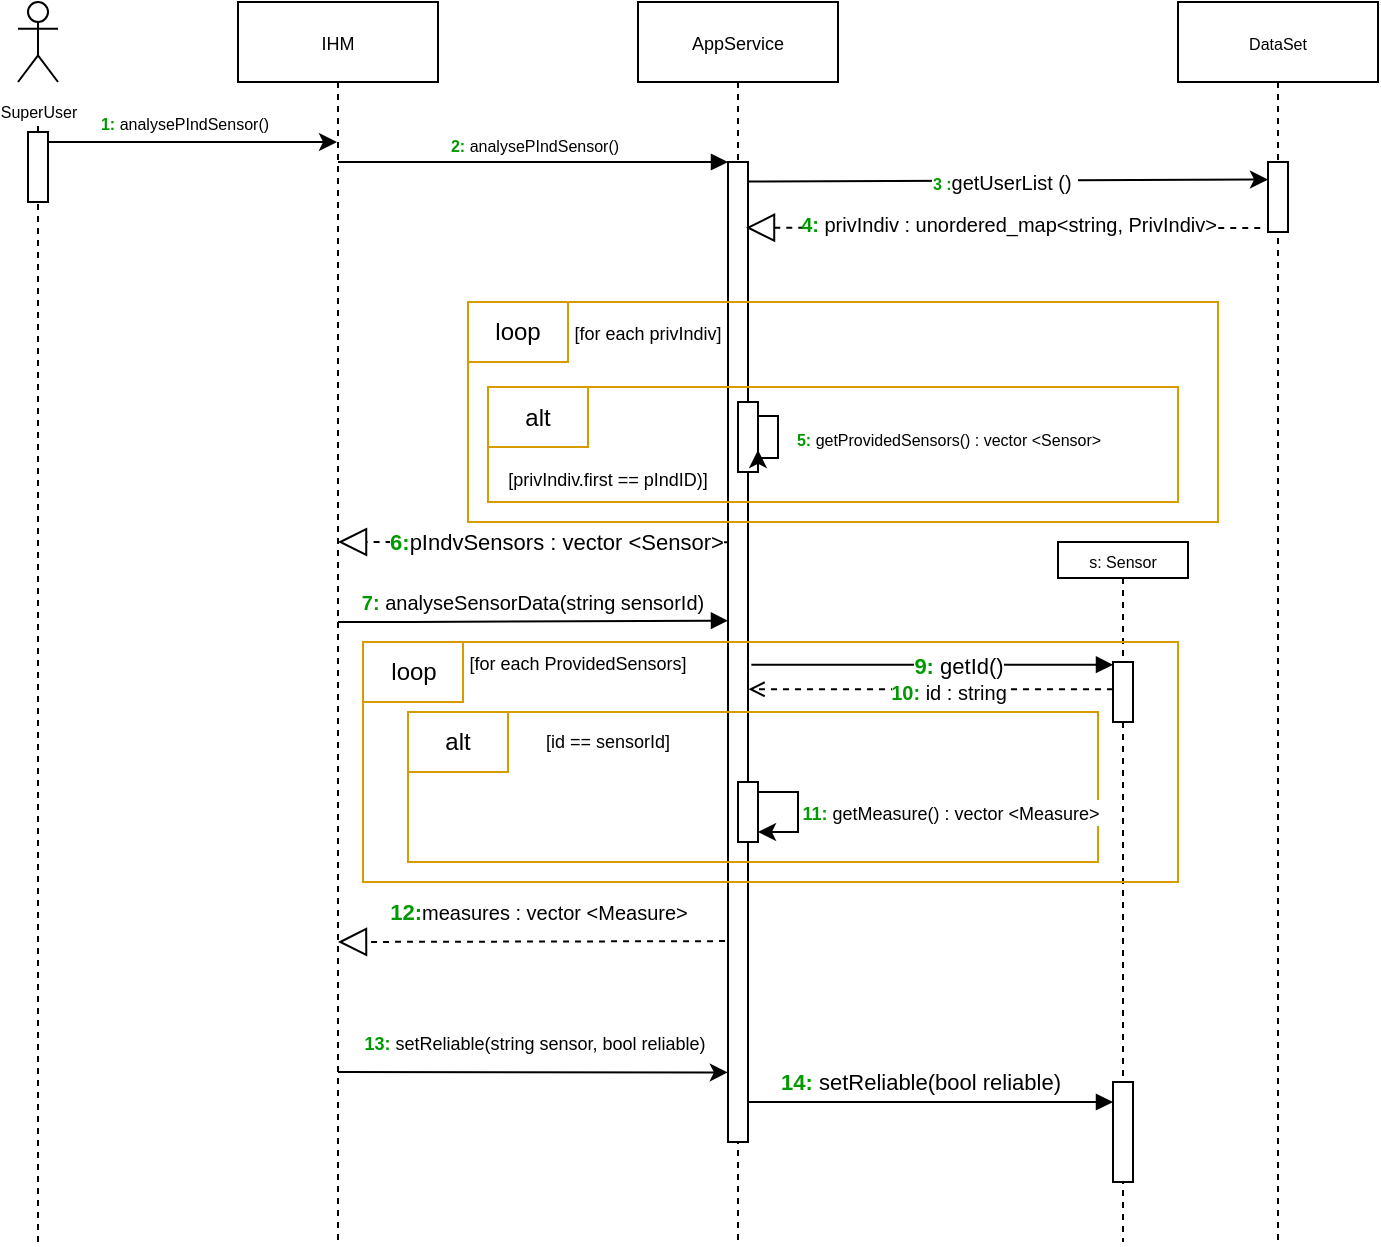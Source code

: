 <mxfile version="21.3.6" type="github">
  <diagram name="Page-1" id="U1p5k2ou6aDQazZYMd7k">
    <mxGraphModel dx="1295" dy="728" grid="1" gridSize="10" guides="1" tooltips="1" connect="1" arrows="1" fold="1" page="1" pageScale="1" pageWidth="1169" pageHeight="827" math="0" shadow="0">
      <root>
        <mxCell id="0" />
        <mxCell id="1" parent="0" />
        <mxCell id="GppKYo8j6UHfjYzBci3K-132" value="&lt;font style=&quot;font-size: 9px;&quot;&gt;AppService&lt;/font&gt;" style="shape=umlLifeline;perimeter=lifelinePerimeter;whiteSpace=wrap;html=1;container=0;dropTarget=0;collapsible=0;recursiveResize=0;outlineConnect=0;portConstraint=eastwest;newEdgeStyle={&quot;edgeStyle&quot;:&quot;elbowEdgeStyle&quot;,&quot;elbow&quot;:&quot;vertical&quot;,&quot;curved&quot;:0,&quot;rounded&quot;:0};" parent="1" vertex="1">
          <mxGeometry x="390" y="60" width="100" height="620" as="geometry" />
        </mxCell>
        <mxCell id="GppKYo8j6UHfjYzBci3K-133" value="&lt;font style=&quot;font-size: 8px;&quot;&gt;&lt;b&gt;&lt;font color=&quot;#009900&quot;&gt;2:&lt;/font&gt; &lt;/b&gt;analysePIndSensor()&lt;/font&gt;" style="html=1;verticalAlign=bottom;endArrow=block;edgeStyle=elbowEdgeStyle;elbow=vertical;curved=0;rounded=0;" parent="1" source="t2bb7w7B9sQ-DITIagqw-6" edge="1">
          <mxGeometry x="0.001" relative="1" as="geometry">
            <mxPoint x="260" y="140" as="sourcePoint" />
            <Array as="points">
              <mxPoint x="350" y="140" />
            </Array>
            <mxPoint x="435" y="140" as="targetPoint" />
            <mxPoint as="offset" />
          </mxGeometry>
        </mxCell>
        <mxCell id="GppKYo8j6UHfjYzBci3K-134" value="&lt;font style=&quot;font-size: 8px;&quot;&gt;DataSet&lt;br&gt;&lt;/font&gt;" style="shape=umlLifeline;perimeter=lifelinePerimeter;whiteSpace=wrap;html=1;container=0;dropTarget=0;collapsible=0;recursiveResize=0;outlineConnect=0;portConstraint=eastwest;newEdgeStyle={&quot;edgeStyle&quot;:&quot;elbowEdgeStyle&quot;,&quot;elbow&quot;:&quot;vertical&quot;,&quot;curved&quot;:0,&quot;rounded&quot;:0};" parent="1" vertex="1">
          <mxGeometry x="660" y="60" width="100" height="620" as="geometry" />
        </mxCell>
        <mxCell id="GppKYo8j6UHfjYzBci3K-178" value="" style="rounded=0;whiteSpace=wrap;html=1;" parent="1" vertex="1">
          <mxGeometry x="435" y="140" width="10" height="490" as="geometry" />
        </mxCell>
        <mxCell id="t2bb7w7B9sQ-DITIagqw-1" value="&lt;font style=&quot;font-size: 8px;&quot;&gt;SuperUser&lt;/font&gt;" style="shape=umlActor;verticalLabelPosition=bottom;verticalAlign=top;html=1;outlineConnect=0;" parent="1" vertex="1">
          <mxGeometry x="80" y="60" width="20" height="40" as="geometry" />
        </mxCell>
        <mxCell id="t2bb7w7B9sQ-DITIagqw-2" value="" style="endArrow=none;dashed=1;html=1;rounded=0;" parent="1" source="t2bb7w7B9sQ-DITIagqw-4" edge="1">
          <mxGeometry width="50" height="50" relative="1" as="geometry">
            <mxPoint x="90" y="390" as="sourcePoint" />
            <mxPoint x="90" y="120" as="targetPoint" />
          </mxGeometry>
        </mxCell>
        <mxCell id="t2bb7w7B9sQ-DITIagqw-3" value="" style="endArrow=none;dashed=1;html=1;rounded=0;" parent="1" target="t2bb7w7B9sQ-DITIagqw-4" edge="1">
          <mxGeometry width="50" height="50" relative="1" as="geometry">
            <mxPoint x="90" y="680" as="sourcePoint" />
            <mxPoint x="89.6" y="137" as="targetPoint" />
          </mxGeometry>
        </mxCell>
        <mxCell id="t2bb7w7B9sQ-DITIagqw-4" value="" style="rounded=0;whiteSpace=wrap;html=1;" parent="1" vertex="1">
          <mxGeometry x="85" y="125" width="10" height="35" as="geometry" />
        </mxCell>
        <mxCell id="t2bb7w7B9sQ-DITIagqw-6" value="&lt;font style=&quot;font-size: 9px;&quot;&gt;IHM&lt;/font&gt;" style="shape=umlLifeline;perimeter=lifelinePerimeter;whiteSpace=wrap;html=1;container=0;dropTarget=0;collapsible=0;recursiveResize=0;outlineConnect=0;portConstraint=eastwest;newEdgeStyle={&quot;edgeStyle&quot;:&quot;elbowEdgeStyle&quot;,&quot;elbow&quot;:&quot;vertical&quot;,&quot;curved&quot;:0,&quot;rounded&quot;:0};" parent="1" vertex="1">
          <mxGeometry x="190" y="60" width="100" height="620" as="geometry" />
        </mxCell>
        <mxCell id="t2bb7w7B9sQ-DITIagqw-11" value="" style="endArrow=classic;html=1;rounded=0;" parent="1" target="t2bb7w7B9sQ-DITIagqw-6" edge="1">
          <mxGeometry width="50" height="50" relative="1" as="geometry">
            <mxPoint x="95" y="130" as="sourcePoint" />
            <mxPoint x="145" y="80" as="targetPoint" />
          </mxGeometry>
        </mxCell>
        <mxCell id="t2bb7w7B9sQ-DITIagqw-13" value="&lt;font style=&quot;font-size: 8px;&quot;&gt;&lt;b style=&quot;border-color: var(--border-color);&quot;&gt;&lt;font style=&quot;border-color: var(--border-color);&quot; color=&quot;#009900&quot;&gt;1:&amp;nbsp;&lt;/font&gt;&lt;/b&gt;analysePIndSensor()&lt;/font&gt;" style="edgeLabel;html=1;align=center;verticalAlign=middle;resizable=0;points=[];" parent="t2bb7w7B9sQ-DITIagqw-11" vertex="1" connectable="0">
          <mxGeometry x="-0.225" y="2" relative="1" as="geometry">
            <mxPoint x="12" y="-8" as="offset" />
          </mxGeometry>
        </mxCell>
        <mxCell id="htGnmACfLVr-9joNBe-F-8" value="" style="whiteSpace=wrap;html=1;" parent="1" vertex="1">
          <mxGeometry x="440" y="260" width="10" height="35" as="geometry" />
        </mxCell>
        <mxCell id="htGnmACfLVr-9joNBe-F-9" value="&lt;font style=&quot;font-size: 8px;&quot;&gt;&lt;b style=&quot;border-color: var(--border-color);&quot;&gt;&lt;font style=&quot;border-color: var(--border-color);&quot; color=&quot;#009900&quot;&gt;5:&lt;/font&gt;&amp;nbsp;&lt;/b&gt;getProvidedSensors() : vector &amp;lt;Sensor&amp;gt;&lt;/font&gt;" style="text;html=1;align=center;verticalAlign=middle;resizable=0;points=[];autosize=1;strokeColor=none;fillColor=none;" parent="1" vertex="1">
          <mxGeometry x="455" y="262.5" width="180" height="30" as="geometry" />
        </mxCell>
        <mxCell id="htGnmACfLVr-9joNBe-F-10" style="edgeStyle=orthogonalEdgeStyle;rounded=0;orthogonalLoop=1;jettySize=auto;html=1;exitX=1;exitY=0.25;exitDx=0;exitDy=0;" parent="1" edge="1">
          <mxGeometry relative="1" as="geometry">
            <mxPoint x="450" y="266.99" as="sourcePoint" />
            <mxPoint x="450" y="283.99" as="targetPoint" />
            <Array as="points">
              <mxPoint x="450" y="267.99" />
              <mxPoint x="460" y="267.99" />
              <mxPoint x="460" y="287.99" />
              <mxPoint x="450" y="287.99" />
            </Array>
          </mxGeometry>
        </mxCell>
        <mxCell id="htGnmACfLVr-9joNBe-F-13" value="" style="endArrow=block;html=1;rounded=0;endFill=1;exitX=1.167;exitY=0.513;exitDx=0;exitDy=0;exitPerimeter=0;" parent="1" source="GppKYo8j6UHfjYzBci3K-178" target="htGnmACfLVr-9joNBe-F-15" edge="1">
          <mxGeometry width="50" height="50" relative="1" as="geometry">
            <mxPoint x="450" y="390" as="sourcePoint" />
            <mxPoint x="610" y="439" as="targetPoint" />
            <Array as="points" />
          </mxGeometry>
        </mxCell>
        <mxCell id="htGnmACfLVr-9joNBe-F-14" value="&lt;b style=&quot;border-color: var(--border-color); caret-color: rgb(0, 153, 0); color: rgb(0, 153, 0);&quot;&gt;9:&amp;nbsp;&lt;/b&gt;getId()" style="edgeLabel;html=1;align=center;verticalAlign=middle;resizable=0;points=[];" parent="htGnmACfLVr-9joNBe-F-13" vertex="1" connectable="0">
          <mxGeometry x="-0.412" y="2" relative="1" as="geometry">
            <mxPoint x="50" y="2" as="offset" />
          </mxGeometry>
        </mxCell>
        <mxCell id="htGnmACfLVr-9joNBe-F-16" value="" style="endArrow=open;html=1;rounded=0;endFill=0;dashed=1;entryX=1.024;entryY=0.538;entryDx=0;entryDy=0;entryPerimeter=0;" parent="1" source="htGnmACfLVr-9joNBe-F-15" target="GppKYo8j6UHfjYzBci3K-178" edge="1">
          <mxGeometry width="50" height="50" relative="1" as="geometry">
            <mxPoint x="620" y="459" as="sourcePoint" />
            <mxPoint x="440" y="470.45" as="targetPoint" />
            <Array as="points" />
          </mxGeometry>
        </mxCell>
        <mxCell id="htGnmACfLVr-9joNBe-F-17" value="&lt;font style=&quot;font-size: 10px;&quot;&gt;&lt;b&gt;&lt;font color=&quot;#009900&quot;&gt;10:&amp;nbsp;&lt;/font&gt;&lt;/b&gt;id : string&lt;/font&gt;" style="edgeLabel;html=1;align=center;verticalAlign=middle;resizable=0;points=[];" parent="htGnmACfLVr-9joNBe-F-16" vertex="1" connectable="0">
          <mxGeometry x="0.279" y="1" relative="1" as="geometry">
            <mxPoint x="34" as="offset" />
          </mxGeometry>
        </mxCell>
        <mxCell id="htGnmACfLVr-9joNBe-F-21" value="" style="endArrow=classic;html=1;rounded=0;exitX=0.957;exitY=0.02;exitDx=0;exitDy=0;exitPerimeter=0;entryX=0;entryY=0.25;entryDx=0;entryDy=0;" parent="1" source="GppKYo8j6UHfjYzBci3K-178" target="htGnmACfLVr-9joNBe-F-22" edge="1">
          <mxGeometry width="50" height="50" relative="1" as="geometry">
            <mxPoint x="510" y="260" as="sourcePoint" />
            <mxPoint x="600" y="160" as="targetPoint" />
            <Array as="points" />
          </mxGeometry>
        </mxCell>
        <mxCell id="htGnmACfLVr-9joNBe-F-23" value="&lt;font style=&quot;font-size: 10px;&quot;&gt;&lt;b style=&quot;font-size: 8px;&quot;&gt;&lt;font color=&quot;#009900&quot;&gt;3 :&lt;/font&gt;&lt;/b&gt;getUserList ()&amp;nbsp;&lt;/font&gt;" style="edgeLabel;html=1;align=center;verticalAlign=middle;resizable=0;points=[];" parent="htGnmACfLVr-9joNBe-F-21" vertex="1" connectable="0">
          <mxGeometry x="-0.173" y="-1" relative="1" as="geometry">
            <mxPoint x="21" y="-1" as="offset" />
          </mxGeometry>
        </mxCell>
        <mxCell id="htGnmACfLVr-9joNBe-F-22" value="" style="whiteSpace=wrap;html=1;" parent="1" vertex="1">
          <mxGeometry x="705" y="140" width="10" height="35" as="geometry" />
        </mxCell>
        <mxCell id="htGnmACfLVr-9joNBe-F-27" value="loop" style="rounded=0;whiteSpace=wrap;html=1;fillColor=none;strokeColor=#d79b00;" parent="1" vertex="1">
          <mxGeometry x="305" y="210" width="50" height="30" as="geometry" />
        </mxCell>
        <mxCell id="htGnmACfLVr-9joNBe-F-30" value="alt" style="rounded=0;whiteSpace=wrap;html=1;fillColor=none;strokeColor=#d79b00;" parent="1" vertex="1">
          <mxGeometry x="315" y="252.5" width="50" height="30" as="geometry" />
        </mxCell>
        <mxCell id="htGnmACfLVr-9joNBe-F-31" value="&lt;font style=&quot;font-size: 9px;&quot;&gt;[privIndiv.first == pIndID)]&lt;/font&gt;" style="text;html=1;strokeColor=none;fillColor=none;align=center;verticalAlign=middle;whiteSpace=wrap;rounded=0;labelBackgroundColor=default;" parent="1" vertex="1">
          <mxGeometry x="300" y="282.5" width="150" height="30" as="geometry" />
        </mxCell>
        <mxCell id="htGnmACfLVr-9joNBe-F-32" value="&lt;font style=&quot;font-size: 9px;&quot;&gt;[for each privIndiv]&lt;/font&gt;" style="text;html=1;strokeColor=none;fillColor=none;align=center;verticalAlign=middle;whiteSpace=wrap;rounded=0;labelBackgroundColor=default;" parent="1" vertex="1">
          <mxGeometry x="320" y="210" width="150" height="30" as="geometry" />
        </mxCell>
        <mxCell id="htGnmACfLVr-9joNBe-F-33" value="" style="rounded=0;whiteSpace=wrap;html=1;fillColor=none;strokeColor=#d79b00;" parent="1" vertex="1">
          <mxGeometry x="315" y="252.5" width="345" height="57.5" as="geometry" />
        </mxCell>
        <mxCell id="htGnmACfLVr-9joNBe-F-34" value="alt" style="rounded=0;whiteSpace=wrap;html=1;fillColor=none;strokeColor=#d79b00;" parent="1" vertex="1">
          <mxGeometry x="275" y="415" width="50" height="30" as="geometry" />
        </mxCell>
        <mxCell id="htGnmACfLVr-9joNBe-F-36" value="" style="rounded=0;whiteSpace=wrap;html=1;fillColor=none;strokeColor=#d79b00;" parent="1" vertex="1">
          <mxGeometry x="305" y="210" width="375" height="110" as="geometry" />
        </mxCell>
        <mxCell id="htGnmACfLVr-9joNBe-F-40" value="&lt;font style=&quot;font-size: 9px;&quot;&gt;[id == sensorId]&lt;/font&gt;" style="text;html=1;strokeColor=none;fillColor=none;align=center;verticalAlign=middle;whiteSpace=wrap;rounded=0;labelBackgroundColor=default;" parent="1" vertex="1">
          <mxGeometry x="300" y="413.5" width="150" height="30" as="geometry" />
        </mxCell>
        <mxCell id="htGnmACfLVr-9joNBe-F-42" value="" style="endArrow=block;html=1;rounded=0;endFill=1;" parent="1" target="htGnmACfLVr-9joNBe-F-41" edge="1">
          <mxGeometry width="50" height="50" relative="1" as="geometry">
            <mxPoint x="445" y="610" as="sourcePoint" />
            <mxPoint x="632.5" y="610" as="targetPoint" />
            <Array as="points">
              <mxPoint x="485" y="610" />
            </Array>
          </mxGeometry>
        </mxCell>
        <mxCell id="htGnmACfLVr-9joNBe-F-43" value="&lt;b style=&quot;border-color: var(--border-color); caret-color: rgb(0, 153, 0); color: rgb(0, 153, 0);&quot;&gt;14:&amp;nbsp;&lt;/b&gt;setReliable(bool reliable)" style="edgeLabel;html=1;align=center;verticalAlign=middle;resizable=0;points=[];" parent="htGnmACfLVr-9joNBe-F-42" vertex="1" connectable="0">
          <mxGeometry x="-0.412" y="2" relative="1" as="geometry">
            <mxPoint x="32" y="-8" as="offset" />
          </mxGeometry>
        </mxCell>
        <mxCell id="htGnmACfLVr-9joNBe-F-51" value="&lt;font style=&quot;font-size: 8px;&quot;&gt;s: Sensor&lt;br&gt;&lt;/font&gt;" style="shape=umlLifeline;perimeter=lifelinePerimeter;whiteSpace=wrap;html=1;container=0;dropTarget=0;collapsible=0;recursiveResize=0;outlineConnect=0;portConstraint=eastwest;newEdgeStyle={&quot;edgeStyle&quot;:&quot;elbowEdgeStyle&quot;,&quot;elbow&quot;:&quot;vertical&quot;,&quot;curved&quot;:0,&quot;rounded&quot;:0};size=18;" parent="1" vertex="1">
          <mxGeometry x="600" y="330" width="65" height="350" as="geometry" />
        </mxCell>
        <mxCell id="htGnmACfLVr-9joNBe-F-15" value="" style="html=1;points=[];perimeter=orthogonalPerimeter;outlineConnect=0;targetShapes=umlLifeline;portConstraint=eastwest;newEdgeStyle={&quot;edgeStyle&quot;:&quot;elbowEdgeStyle&quot;,&quot;elbow&quot;:&quot;vertical&quot;,&quot;curved&quot;:0,&quot;rounded&quot;:0};" parent="htGnmACfLVr-9joNBe-F-51" vertex="1">
          <mxGeometry x="27.5" y="60" width="10" height="30" as="geometry" />
        </mxCell>
        <mxCell id="htGnmACfLVr-9joNBe-F-41" value="" style="html=1;points=[];perimeter=orthogonalPerimeter;outlineConnect=0;targetShapes=umlLifeline;portConstraint=eastwest;newEdgeStyle={&quot;edgeStyle&quot;:&quot;elbowEdgeStyle&quot;,&quot;elbow&quot;:&quot;vertical&quot;,&quot;curved&quot;:0,&quot;rounded&quot;:0};" parent="htGnmACfLVr-9joNBe-F-51" vertex="1">
          <mxGeometry x="27.5" y="270" width="10" height="50" as="geometry" />
        </mxCell>
        <mxCell id="htGnmACfLVr-9joNBe-F-54" value="" style="rounded=0;whiteSpace=wrap;html=1;fillColor=none;strokeColor=#d79b00;" parent="1" vertex="1">
          <mxGeometry x="275" y="415" width="345" height="75" as="geometry" />
        </mxCell>
        <mxCell id="2kMjdmO5oXBdjFKnev4r-8" value="" style="endArrow=block;dashed=1;endFill=0;endSize=12;html=1;rounded=0;exitX=-0.02;exitY=0.388;exitDx=0;exitDy=0;exitPerimeter=0;" parent="1" source="GppKYo8j6UHfjYzBci3K-178" target="t2bb7w7B9sQ-DITIagqw-6" edge="1">
          <mxGeometry width="160" relative="1" as="geometry">
            <mxPoint x="430" y="330" as="sourcePoint" />
            <mxPoint x="520" y="370" as="targetPoint" />
            <Array as="points">
              <mxPoint x="290" y="330" />
            </Array>
          </mxGeometry>
        </mxCell>
        <mxCell id="2kMjdmO5oXBdjFKnev4r-9" value="&lt;b style=&quot;border-color: var(--border-color); caret-color: rgb(0, 153, 0); color: rgb(0, 153, 0);&quot;&gt;6:&lt;/b&gt;pIndvSensors : vector &amp;lt;Sensor&amp;gt;" style="edgeLabel;html=1;align=center;verticalAlign=middle;resizable=0;points=[];" parent="2kMjdmO5oXBdjFKnev4r-8" vertex="1" connectable="0">
          <mxGeometry x="0.285" y="-2" relative="1" as="geometry">
            <mxPoint x="39" y="2" as="offset" />
          </mxGeometry>
        </mxCell>
        <mxCell id="2kMjdmO5oXBdjFKnev4r-19" value="" style="endArrow=block;html=1;rounded=0;endFill=1;entryX=0;entryY=0.468;entryDx=0;entryDy=0;entryPerimeter=0;" parent="1" source="t2bb7w7B9sQ-DITIagqw-6" target="GppKYo8j6UHfjYzBci3K-178" edge="1">
          <mxGeometry width="50" height="50" relative="1" as="geometry">
            <mxPoint x="240" y="370" as="sourcePoint" />
            <mxPoint x="430" y="370" as="targetPoint" />
            <Array as="points">
              <mxPoint x="276" y="370" />
            </Array>
          </mxGeometry>
        </mxCell>
        <mxCell id="2kMjdmO5oXBdjFKnev4r-20" value="&lt;font style=&quot;font-size: 10px;&quot;&gt;&lt;b style=&quot;border-color: var(--border-color); caret-color: rgb(0, 153, 0); color: rgb(0, 153, 0);&quot;&gt;7:&amp;nbsp;&lt;/b&gt;analyseSensorData(string sensorId)&lt;/font&gt;" style="edgeLabel;html=1;align=center;verticalAlign=middle;resizable=0;points=[];" parent="2kMjdmO5oXBdjFKnev4r-19" vertex="1" connectable="0">
          <mxGeometry x="-0.412" y="2" relative="1" as="geometry">
            <mxPoint x="39" y="-8" as="offset" />
          </mxGeometry>
        </mxCell>
        <mxCell id="2kMjdmO5oXBdjFKnev4r-21" value="" style="rounded=0;whiteSpace=wrap;html=1;fillColor=none;strokeColor=#d79b00;" parent="1" vertex="1">
          <mxGeometry x="252.5" y="380" width="407.5" height="120" as="geometry" />
        </mxCell>
        <mxCell id="2kMjdmO5oXBdjFKnev4r-22" value="loop" style="rounded=0;whiteSpace=wrap;html=1;fillColor=none;strokeColor=#d79b00;" parent="1" vertex="1">
          <mxGeometry x="252.5" y="380" width="50" height="30" as="geometry" />
        </mxCell>
        <mxCell id="2kMjdmO5oXBdjFKnev4r-23" value="&lt;font style=&quot;font-size: 9px;&quot;&gt;[for each ProvidedSensors]&lt;/font&gt;" style="text;html=1;strokeColor=none;fillColor=none;align=center;verticalAlign=middle;whiteSpace=wrap;rounded=0;labelBackgroundColor=default;" parent="1" vertex="1">
          <mxGeometry x="285" y="375" width="150" height="30" as="geometry" />
        </mxCell>
        <mxCell id="2kMjdmO5oXBdjFKnev4r-24" value="" style="html=1;points=[];perimeter=orthogonalPerimeter;outlineConnect=0;targetShapes=umlLifeline;portConstraint=eastwest;newEdgeStyle={&quot;edgeStyle&quot;:&quot;elbowEdgeStyle&quot;,&quot;elbow&quot;:&quot;vertical&quot;,&quot;curved&quot;:0,&quot;rounded&quot;:0};" parent="1" vertex="1">
          <mxGeometry x="440" y="450" width="10" height="30" as="geometry" />
        </mxCell>
        <mxCell id="2kMjdmO5oXBdjFKnev4r-26" value="" style="endArrow=classic;html=1;rounded=0;" parent="1" source="2kMjdmO5oXBdjFKnev4r-24" target="2kMjdmO5oXBdjFKnev4r-24" edge="1">
          <mxGeometry width="50" height="50" relative="1" as="geometry">
            <mxPoint x="510" y="530" as="sourcePoint" />
            <mxPoint x="560" y="480" as="targetPoint" />
          </mxGeometry>
        </mxCell>
        <mxCell id="2kMjdmO5oXBdjFKnev4r-27" value="&lt;font style=&quot;font-size: 9px;&quot;&gt;&lt;b&gt;&lt;font color=&quot;#009900&quot;&gt;11:&amp;nbsp;&lt;/font&gt;&lt;/b&gt;getMeasure() : vector &amp;lt;Measure&amp;gt;&lt;/font&gt;" style="edgeLabel;html=1;align=center;verticalAlign=middle;resizable=0;points=[];" parent="2kMjdmO5oXBdjFKnev4r-26" vertex="1" connectable="0">
          <mxGeometry x="-0.065" y="1" relative="1" as="geometry">
            <mxPoint x="75" y="2" as="offset" />
          </mxGeometry>
        </mxCell>
        <mxCell id="2kMjdmO5oXBdjFKnev4r-37" value="" style="endArrow=block;dashed=1;endFill=0;endSize=12;html=1;rounded=0;exitX=-0.148;exitY=0.795;exitDx=0;exitDy=0;exitPerimeter=0;" parent="1" source="GppKYo8j6UHfjYzBci3K-178" target="t2bb7w7B9sQ-DITIagqw-6" edge="1">
          <mxGeometry width="160" relative="1" as="geometry">
            <mxPoint x="270" y="550" as="sourcePoint" />
            <mxPoint x="430" y="550" as="targetPoint" />
            <Array as="points">
              <mxPoint x="240" y="530" />
            </Array>
          </mxGeometry>
        </mxCell>
        <mxCell id="2kMjdmO5oXBdjFKnev4r-38" value="&lt;font style=&quot;font-size: 10px;&quot;&gt;&lt;b style=&quot;border-color: var(--border-color); font-size: 11px; caret-color: rgb(0, 153, 0); color: rgb(0, 153, 0);&quot;&gt;12:&lt;/b&gt;measures : vector &amp;lt;Measure&amp;gt;&lt;/font&gt;" style="edgeLabel;html=1;align=center;verticalAlign=middle;resizable=0;points=[];" parent="2kMjdmO5oXBdjFKnev4r-37" vertex="1" connectable="0">
          <mxGeometry x="0.188" y="-3" relative="1" as="geometry">
            <mxPoint x="21" y="-12" as="offset" />
          </mxGeometry>
        </mxCell>
        <mxCell id="2kMjdmO5oXBdjFKnev4r-44" value="" style="endArrow=classic;html=1;rounded=0;entryX=-0.01;entryY=0.929;entryDx=0;entryDy=0;entryPerimeter=0;" parent="1" target="GppKYo8j6UHfjYzBci3K-178" edge="1">
          <mxGeometry width="50" height="50" relative="1" as="geometry">
            <mxPoint x="240" y="595" as="sourcePoint" />
            <mxPoint x="430" y="595" as="targetPoint" />
          </mxGeometry>
        </mxCell>
        <mxCell id="2kMjdmO5oXBdjFKnev4r-45" value="&lt;font style=&quot;font-size: 9px;&quot;&gt;&lt;b style=&quot;border-color: var(--border-color); caret-color: rgb(0, 153, 0); color: rgb(0, 153, 0);&quot;&gt;13:&amp;nbsp;&lt;/b&gt;setReliable(string sensor, bool reliable)&lt;/font&gt;" style="edgeLabel;html=1;align=center;verticalAlign=middle;resizable=0;points=[];" parent="2kMjdmO5oXBdjFKnev4r-44" vertex="1" connectable="0">
          <mxGeometry x="-0.159" y="3" relative="1" as="geometry">
            <mxPoint x="16" y="-12" as="offset" />
          </mxGeometry>
        </mxCell>
        <mxCell id="2kMjdmO5oXBdjFKnev4r-51" value="" style="endArrow=block;dashed=1;endFill=0;endSize=12;html=1;rounded=0;exitX=-0.386;exitY=0.943;exitDx=0;exitDy=0;exitPerimeter=0;entryX=0.9;entryY=0.067;entryDx=0;entryDy=0;entryPerimeter=0;" parent="1" source="htGnmACfLVr-9joNBe-F-22" target="GppKYo8j6UHfjYzBci3K-178" edge="1">
          <mxGeometry width="160" relative="1" as="geometry">
            <mxPoint x="675" y="175" as="sourcePoint" />
            <mxPoint x="450" y="173" as="targetPoint" />
            <Array as="points" />
          </mxGeometry>
        </mxCell>
        <mxCell id="2kMjdmO5oXBdjFKnev4r-52" value="&lt;font style=&quot;font-size: 10px;&quot;&gt;&lt;b&gt;&lt;font color=&quot;#009900&quot;&gt;4:&amp;nbsp;&lt;/font&gt;&lt;/b&gt;privIndiv : unordered_map&amp;lt;string, PrivIndiv&amp;gt;&lt;/font&gt;" style="edgeLabel;html=1;align=center;verticalAlign=middle;resizable=0;points=[];" parent="2kMjdmO5oXBdjFKnev4r-51" vertex="1" connectable="0">
          <mxGeometry x="0.285" y="-2" relative="1" as="geometry">
            <mxPoint x="39" as="offset" />
          </mxGeometry>
        </mxCell>
      </root>
    </mxGraphModel>
  </diagram>
</mxfile>
